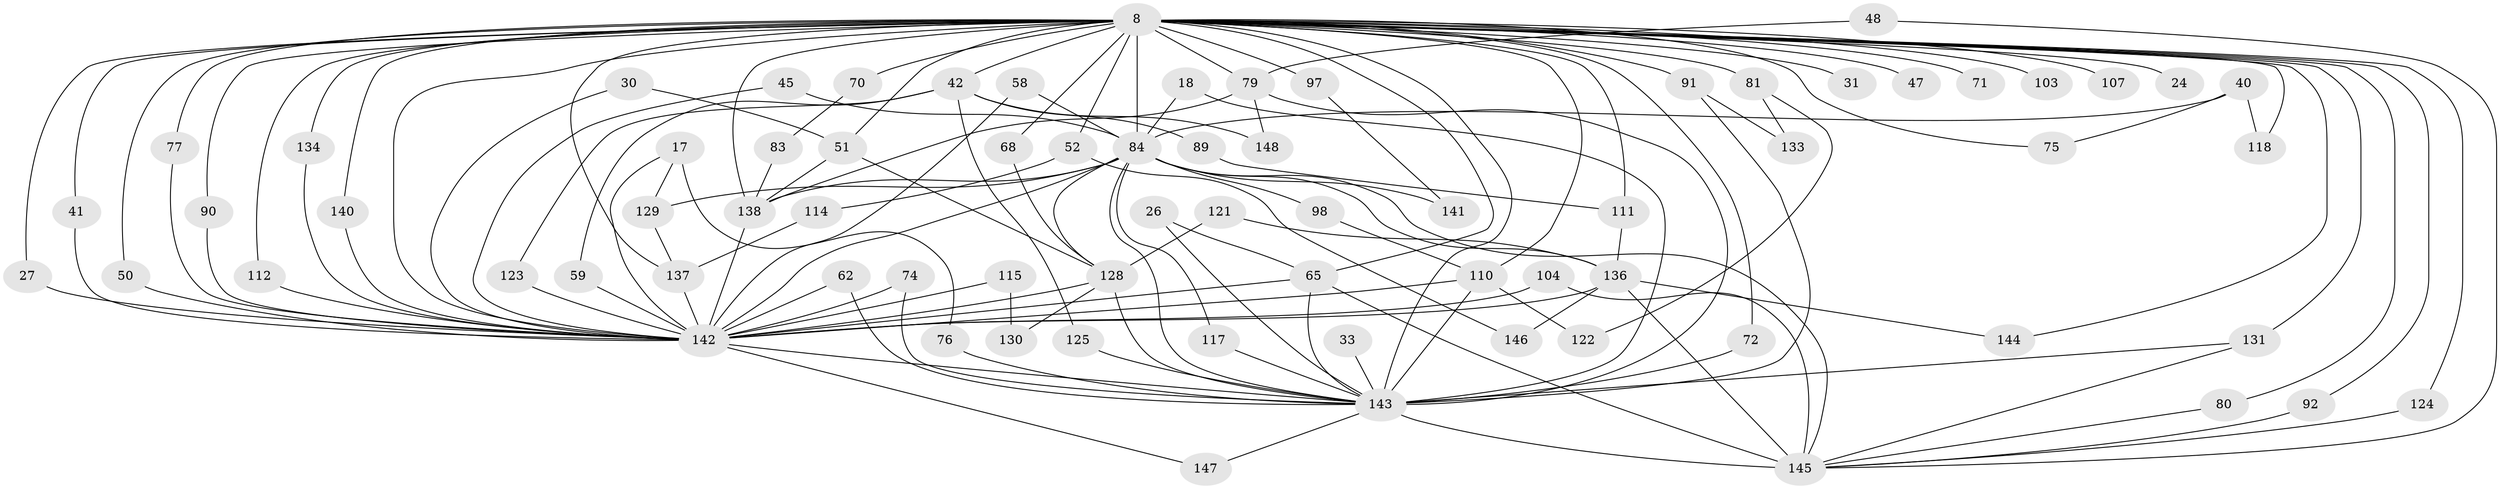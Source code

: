 // original degree distribution, {24: 0.013513513513513514, 17: 0.006756756756756757, 32: 0.013513513513513514, 33: 0.006756756756756757, 20: 0.006756756756756757, 29: 0.013513513513513514, 18: 0.006756756756756757, 3: 0.16891891891891891, 4: 0.0945945945945946, 5: 0.06756756756756757, 14: 0.006756756756756757, 2: 0.5743243243243243, 7: 0.006756756756756757, 6: 0.013513513513513514}
// Generated by graph-tools (version 1.1) at 2025/45/03/09/25 04:45:21]
// undirected, 74 vertices, 141 edges
graph export_dot {
graph [start="1"]
  node [color=gray90,style=filled];
  8 [super="+5+2"];
  17;
  18;
  24;
  26;
  27;
  30;
  31;
  33;
  40;
  41;
  42 [super="+36"];
  45;
  47 [super="+20"];
  48;
  50;
  51 [super="+25"];
  52;
  58;
  59;
  62;
  65 [super="+39+49+38"];
  68;
  70;
  71;
  72 [super="+19"];
  74;
  75;
  76;
  77;
  79 [super="+29+73"];
  80;
  81 [super="+34"];
  83;
  84 [super="+69"];
  89;
  90;
  91 [super="+78"];
  92;
  97;
  98;
  103;
  104;
  107;
  110 [super="+63+109"];
  111 [super="+60"];
  112;
  114;
  115;
  117;
  118;
  121;
  122;
  123 [super="+120"];
  124;
  125;
  128 [super="+13+86+55"];
  129 [super="+127"];
  130;
  131 [super="+95+57+101"];
  133;
  134;
  136 [super="+54+43"];
  137 [super="+99+82+94+100+102"];
  138 [super="+116+93+126"];
  140;
  141;
  142 [super="+22+139+132"];
  143 [super="+108"];
  144;
  145 [super="+135+113+56"];
  146;
  147;
  148;
  8 -- 24 [weight=2];
  8 -- 31 [weight=2];
  8 -- 41;
  8 -- 52 [weight=2];
  8 -- 70 [weight=2];
  8 -- 79 [weight=4];
  8 -- 90;
  8 -- 103 [weight=2];
  8 -- 107 [weight=2];
  8 -- 112;
  8 -- 118;
  8 -- 138 [weight=2];
  8 -- 143 [weight=7];
  8 -- 144;
  8 -- 140;
  8 -- 27;
  8 -- 47 [weight=3];
  8 -- 68;
  8 -- 71 [weight=2];
  8 -- 75;
  8 -- 77;
  8 -- 81 [weight=3];
  8 -- 134;
  8 -- 142 [weight=11];
  8 -- 42 [weight=3];
  8 -- 50;
  8 -- 51 [weight=2];
  8 -- 72;
  8 -- 80;
  8 -- 84 [weight=17];
  8 -- 91 [weight=2];
  8 -- 92;
  8 -- 97 [weight=2];
  8 -- 110 [weight=2];
  8 -- 124;
  8 -- 65 [weight=2];
  8 -- 131 [weight=3];
  8 -- 137 [weight=4];
  8 -- 111;
  17 -- 76;
  17 -- 142 [weight=2];
  17 -- 129;
  18 -- 84;
  18 -- 143;
  26 -- 65;
  26 -- 143;
  27 -- 142;
  30 -- 51;
  30 -- 142;
  33 -- 143;
  40 -- 75;
  40 -- 118;
  40 -- 84 [weight=2];
  41 -- 142;
  42 -- 89;
  42 -- 148;
  42 -- 59;
  42 -- 123;
  42 -- 125;
  45 -- 84;
  45 -- 142;
  48 -- 79;
  48 -- 145;
  50 -- 142;
  51 -- 128;
  51 -- 138;
  52 -- 114;
  52 -- 146;
  58 -- 84;
  58 -- 142;
  59 -- 142;
  62 -- 142;
  62 -- 143;
  65 -- 142 [weight=3];
  65 -- 145 [weight=2];
  65 -- 143;
  68 -- 128;
  70 -- 83;
  72 -- 143 [weight=2];
  74 -- 142;
  74 -- 143;
  76 -- 143;
  77 -- 142;
  79 -- 148;
  79 -- 138;
  79 -- 143;
  80 -- 145;
  81 -- 133;
  81 -- 122;
  83 -- 138;
  84 -- 136 [weight=3];
  84 -- 141;
  84 -- 98;
  84 -- 117;
  84 -- 142 [weight=9];
  84 -- 128 [weight=2];
  84 -- 129;
  84 -- 145 [weight=2];
  84 -- 138 [weight=2];
  84 -- 143 [weight=5];
  89 -- 111;
  90 -- 142;
  91 -- 133;
  91 -- 143;
  92 -- 145;
  97 -- 141;
  98 -- 110;
  104 -- 142;
  104 -- 145;
  110 -- 142 [weight=2];
  110 -- 122;
  110 -- 143 [weight=2];
  111 -- 136 [weight=2];
  112 -- 142;
  114 -- 137;
  115 -- 130;
  115 -- 142 [weight=2];
  117 -- 143;
  121 -- 128;
  121 -- 136;
  123 -- 142 [weight=3];
  124 -- 145;
  125 -- 143;
  128 -- 142 [weight=3];
  128 -- 130;
  128 -- 143;
  129 -- 137;
  131 -- 145;
  131 -- 143 [weight=2];
  134 -- 142;
  136 -- 145;
  136 -- 144;
  136 -- 146;
  136 -- 142;
  137 -- 142 [weight=4];
  138 -- 142 [weight=4];
  140 -- 142;
  142 -- 147;
  142 -- 143 [weight=2];
  143 -- 145 [weight=4];
  143 -- 147;
}

